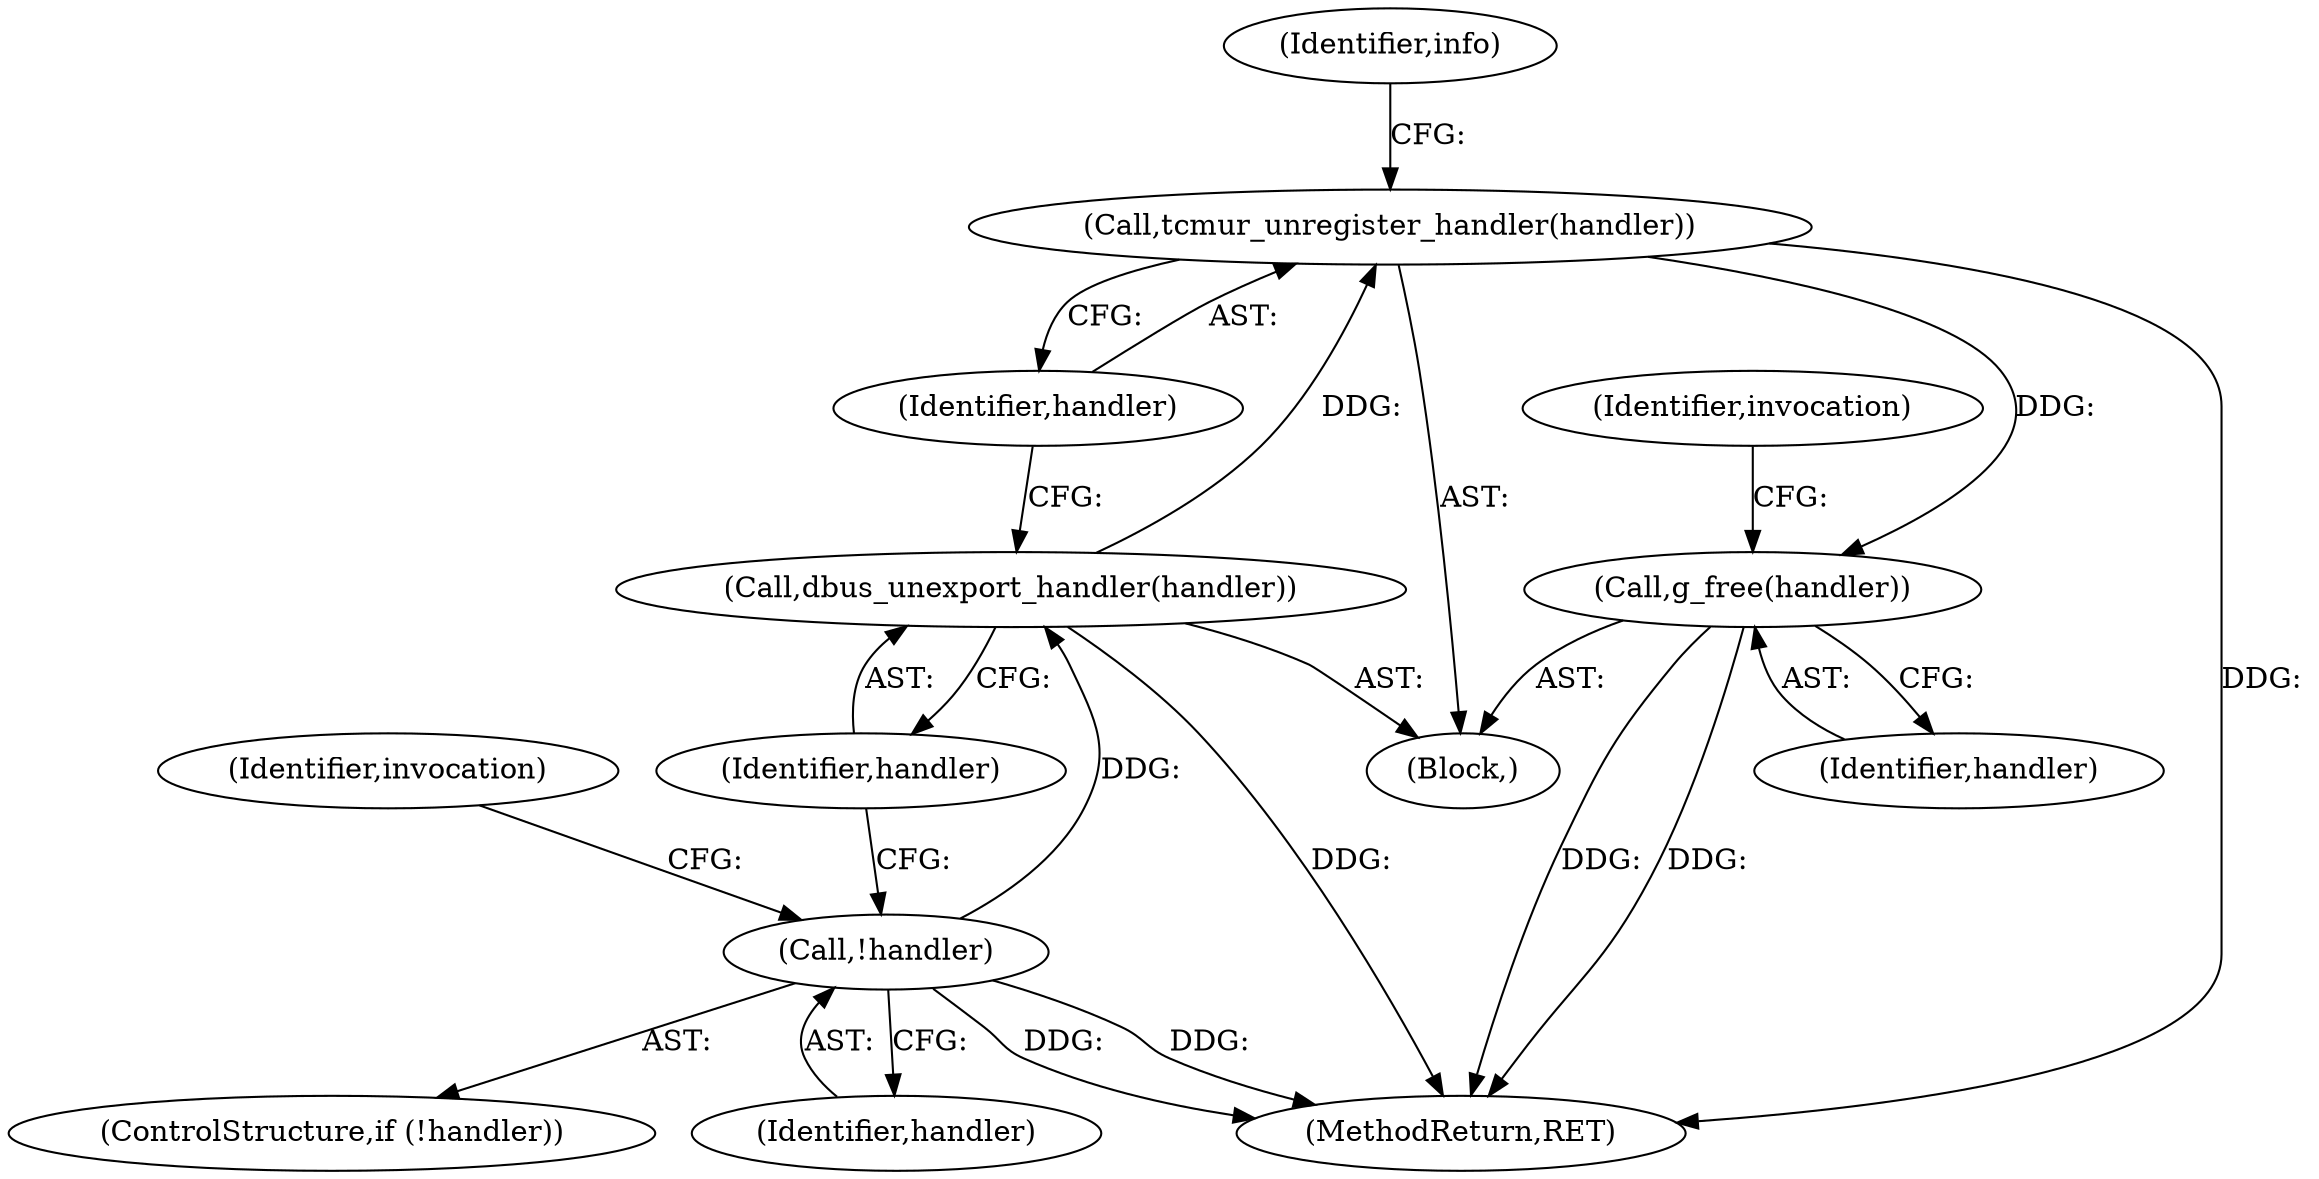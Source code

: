 digraph "0_tcmu-runner_e2d953050766ac538615a811c64b34358614edce@pointer" {
"1000134" [label="(Call,tcmur_unregister_handler(handler))"];
"1000132" [label="(Call,dbus_unexport_handler(handler))"];
"1000121" [label="(Call,!handler)"];
"1000142" [label="(Call,g_free(handler))"];
"1000133" [label="(Identifier,handler)"];
"1000134" [label="(Call,tcmur_unregister_handler(handler))"];
"1000152" [label="(MethodReturn,RET)"];
"1000132" [label="(Call,dbus_unexport_handler(handler))"];
"1000125" [label="(Identifier,invocation)"];
"1000145" [label="(Identifier,invocation)"];
"1000105" [label="(Block,)"];
"1000120" [label="(ControlStructure,if (!handler))"];
"1000122" [label="(Identifier,handler)"];
"1000142" [label="(Call,g_free(handler))"];
"1000121" [label="(Call,!handler)"];
"1000138" [label="(Identifier,info)"];
"1000135" [label="(Identifier,handler)"];
"1000143" [label="(Identifier,handler)"];
"1000134" -> "1000105"  [label="AST: "];
"1000134" -> "1000135"  [label="CFG: "];
"1000135" -> "1000134"  [label="AST: "];
"1000138" -> "1000134"  [label="CFG: "];
"1000134" -> "1000152"  [label="DDG: "];
"1000132" -> "1000134"  [label="DDG: "];
"1000134" -> "1000142"  [label="DDG: "];
"1000132" -> "1000105"  [label="AST: "];
"1000132" -> "1000133"  [label="CFG: "];
"1000133" -> "1000132"  [label="AST: "];
"1000135" -> "1000132"  [label="CFG: "];
"1000132" -> "1000152"  [label="DDG: "];
"1000121" -> "1000132"  [label="DDG: "];
"1000121" -> "1000120"  [label="AST: "];
"1000121" -> "1000122"  [label="CFG: "];
"1000122" -> "1000121"  [label="AST: "];
"1000125" -> "1000121"  [label="CFG: "];
"1000133" -> "1000121"  [label="CFG: "];
"1000121" -> "1000152"  [label="DDG: "];
"1000121" -> "1000152"  [label="DDG: "];
"1000142" -> "1000105"  [label="AST: "];
"1000142" -> "1000143"  [label="CFG: "];
"1000143" -> "1000142"  [label="AST: "];
"1000145" -> "1000142"  [label="CFG: "];
"1000142" -> "1000152"  [label="DDG: "];
"1000142" -> "1000152"  [label="DDG: "];
}
